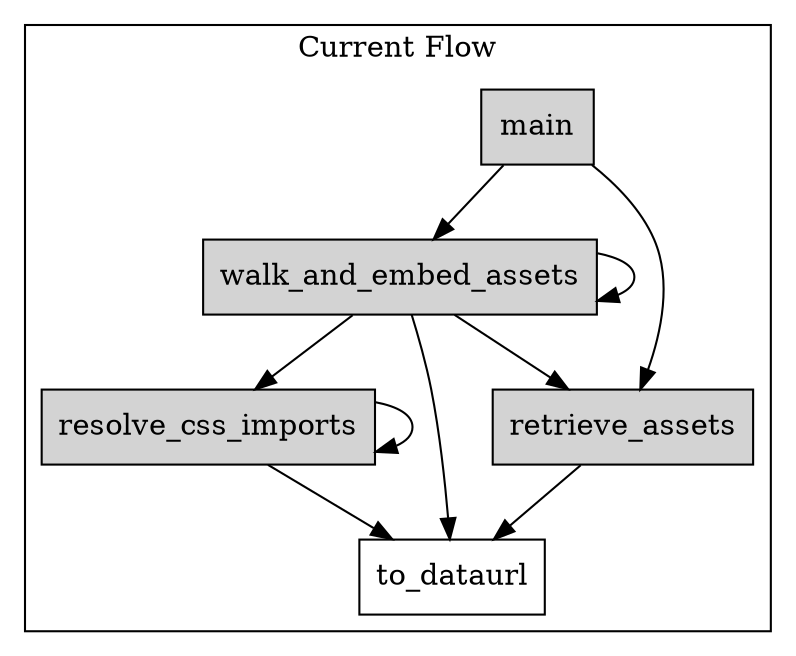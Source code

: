 digraph Current {
    node[shape="box"];

    subgraph cluster0 {
        label = "Current Flow"
        main [style=filled];
        walk_and_embed_assets [style=filled];
        retrieve_assets [style=filled];
        resolve_css_imports [style=filled];
        main -> walk_and_embed_assets;
        main -> retrieve_assets;
        walk_and_embed_assets -> walk_and_embed_assets;
        walk_and_embed_assets -> resolve_css_imports;
        walk_and_embed_assets -> retrieve_assets;
        walk_and_embed_assets -> to_dataurl;
        resolve_css_imports -> to_dataurl;
        resolve_css_imports -> resolve_css_imports;
        retrieve_assets -> to_dataurl;
    }
}
